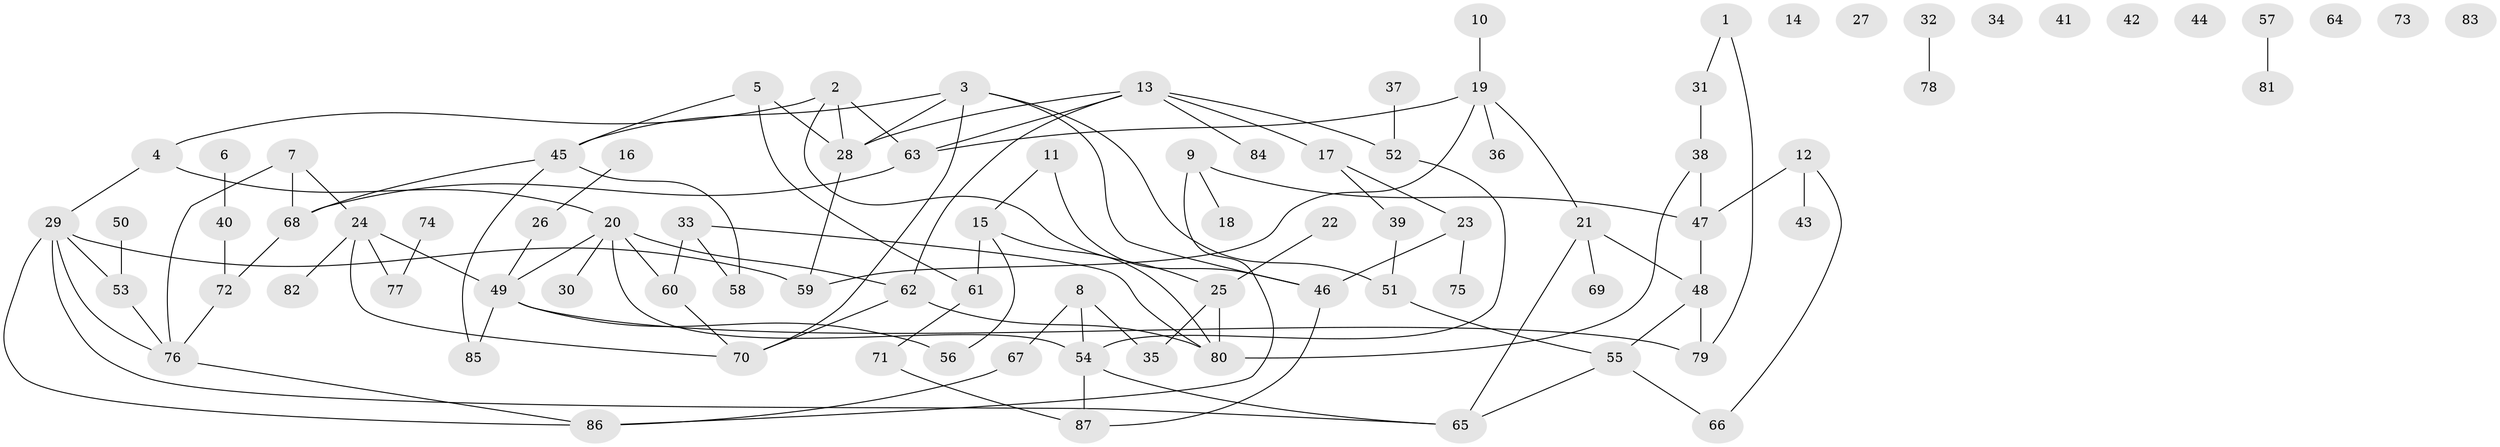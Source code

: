// Generated by graph-tools (version 1.1) at 2025/33/03/09/25 02:33:25]
// undirected, 87 vertices, 112 edges
graph export_dot {
graph [start="1"]
  node [color=gray90,style=filled];
  1;
  2;
  3;
  4;
  5;
  6;
  7;
  8;
  9;
  10;
  11;
  12;
  13;
  14;
  15;
  16;
  17;
  18;
  19;
  20;
  21;
  22;
  23;
  24;
  25;
  26;
  27;
  28;
  29;
  30;
  31;
  32;
  33;
  34;
  35;
  36;
  37;
  38;
  39;
  40;
  41;
  42;
  43;
  44;
  45;
  46;
  47;
  48;
  49;
  50;
  51;
  52;
  53;
  54;
  55;
  56;
  57;
  58;
  59;
  60;
  61;
  62;
  63;
  64;
  65;
  66;
  67;
  68;
  69;
  70;
  71;
  72;
  73;
  74;
  75;
  76;
  77;
  78;
  79;
  80;
  81;
  82;
  83;
  84;
  85;
  86;
  87;
  1 -- 31;
  1 -- 79;
  2 -- 4;
  2 -- 25;
  2 -- 28;
  2 -- 63;
  3 -- 28;
  3 -- 45;
  3 -- 46;
  3 -- 51;
  3 -- 70;
  4 -- 20;
  4 -- 29;
  5 -- 28;
  5 -- 45;
  5 -- 61;
  6 -- 40;
  7 -- 24;
  7 -- 68;
  7 -- 76;
  8 -- 35;
  8 -- 54;
  8 -- 67;
  9 -- 18;
  9 -- 47;
  9 -- 86;
  10 -- 19;
  11 -- 15;
  11 -- 46;
  12 -- 43;
  12 -- 47;
  12 -- 66;
  13 -- 17;
  13 -- 28;
  13 -- 52;
  13 -- 62;
  13 -- 63;
  13 -- 84;
  15 -- 56;
  15 -- 61;
  15 -- 80;
  16 -- 26;
  17 -- 23;
  17 -- 39;
  19 -- 21;
  19 -- 36;
  19 -- 59;
  19 -- 63;
  20 -- 30;
  20 -- 49;
  20 -- 54;
  20 -- 60;
  20 -- 62;
  21 -- 48;
  21 -- 65;
  21 -- 69;
  22 -- 25;
  23 -- 46;
  23 -- 75;
  24 -- 49;
  24 -- 70;
  24 -- 77;
  24 -- 82;
  25 -- 35;
  25 -- 80;
  26 -- 49;
  28 -- 59;
  29 -- 53;
  29 -- 59;
  29 -- 65;
  29 -- 76;
  29 -- 86;
  31 -- 38;
  32 -- 78;
  33 -- 58;
  33 -- 60;
  33 -- 80;
  37 -- 52;
  38 -- 47;
  38 -- 80;
  39 -- 51;
  40 -- 72;
  45 -- 58;
  45 -- 68;
  45 -- 85;
  46 -- 87;
  47 -- 48;
  48 -- 55;
  48 -- 79;
  49 -- 56;
  49 -- 79;
  49 -- 85;
  50 -- 53;
  51 -- 55;
  52 -- 54;
  53 -- 76;
  54 -- 65;
  54 -- 87;
  55 -- 65;
  55 -- 66;
  57 -- 81;
  60 -- 70;
  61 -- 71;
  62 -- 70;
  62 -- 80;
  63 -- 68;
  67 -- 86;
  68 -- 72;
  71 -- 87;
  72 -- 76;
  74 -- 77;
  76 -- 86;
}
